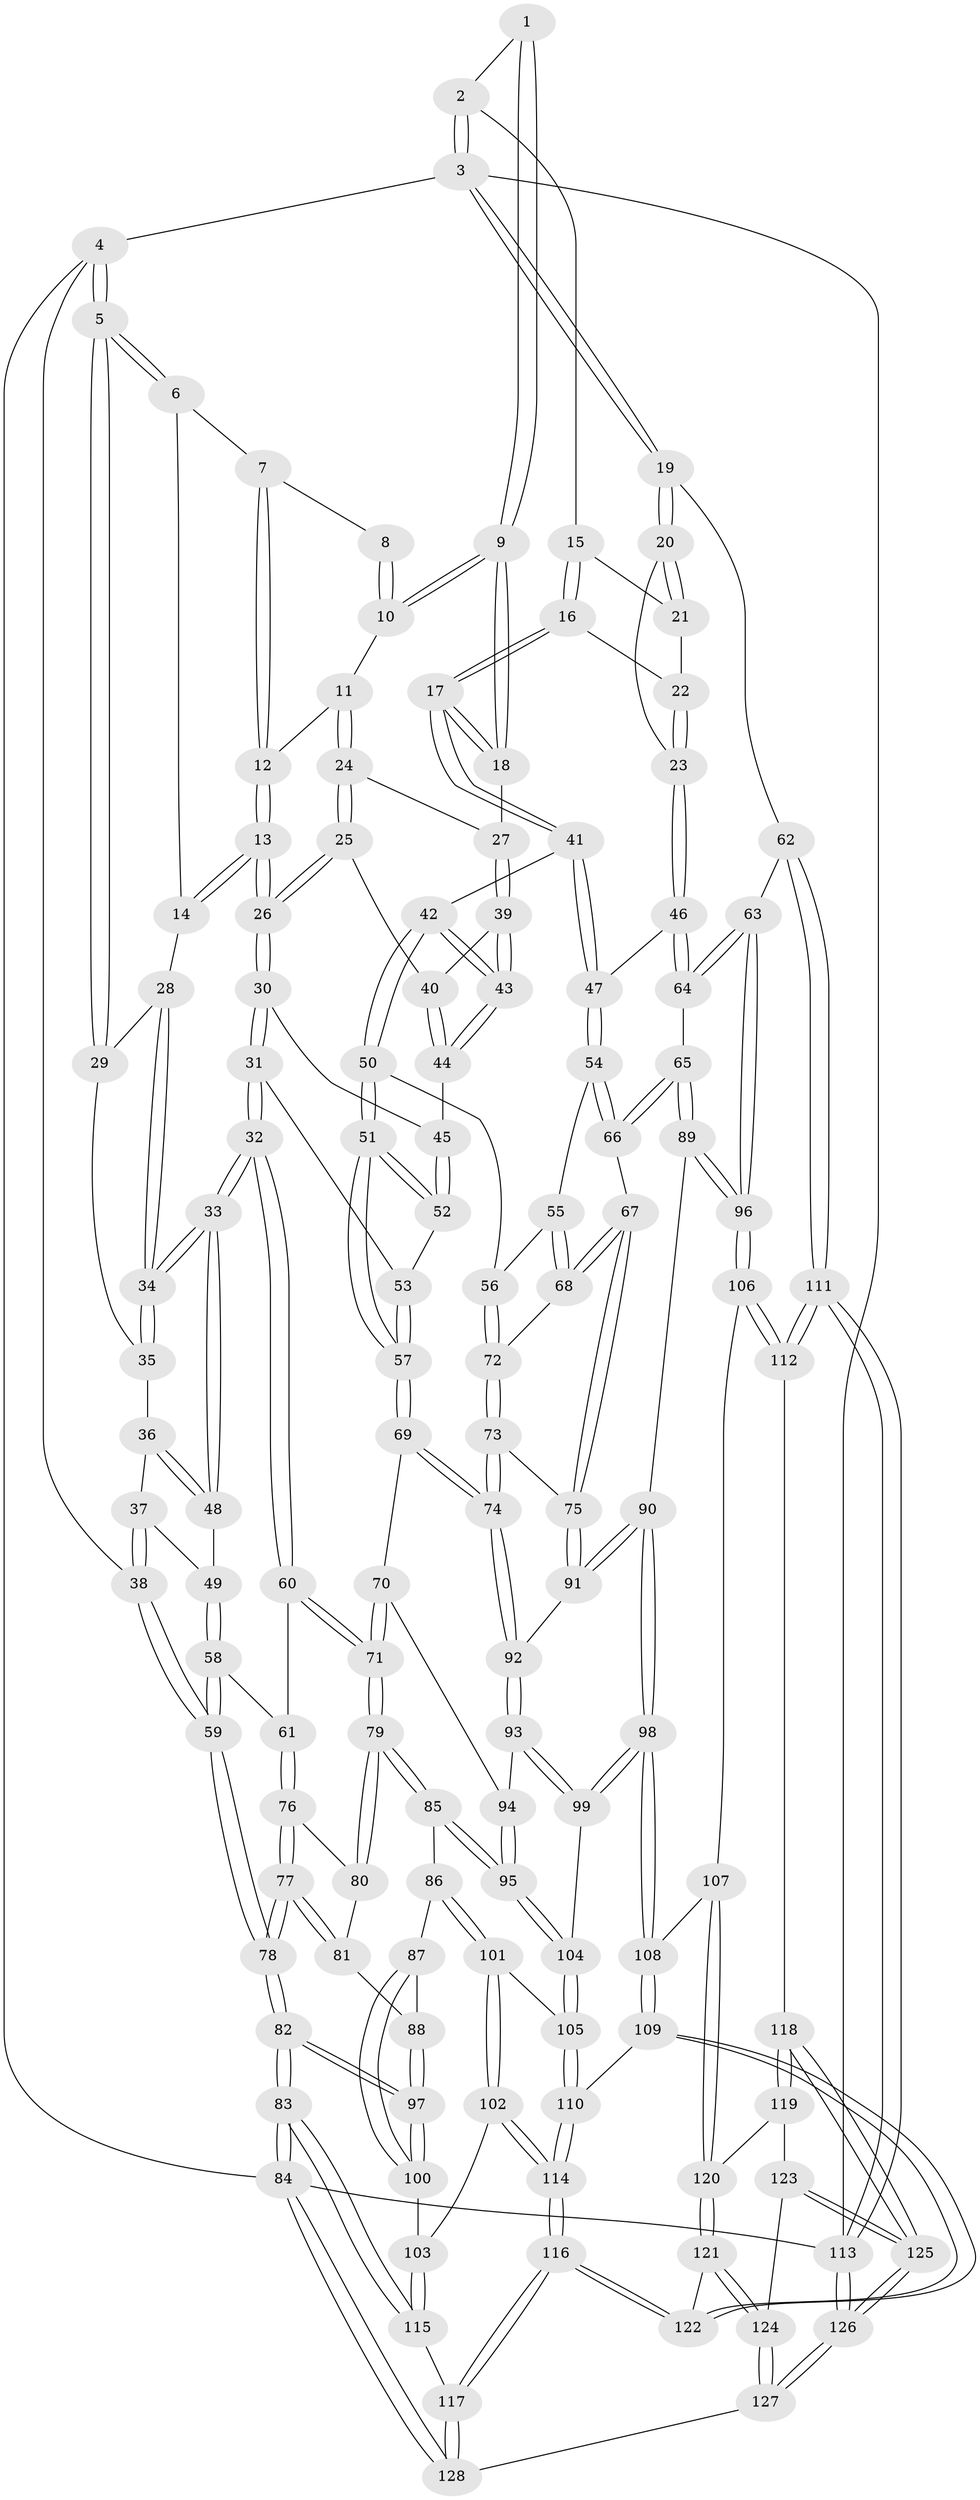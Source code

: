 // Generated by graph-tools (version 1.1) at 2025/11/02/27/25 16:11:59]
// undirected, 128 vertices, 317 edges
graph export_dot {
graph [start="1"]
  node [color=gray90,style=filled];
  1 [pos="+0.6838999008428551+0"];
  2 [pos="+0.9605362352702635+0"];
  3 [pos="+1+0"];
  4 [pos="+0+0"];
  5 [pos="+0+0"];
  6 [pos="+0.2391060352642843+0"];
  7 [pos="+0.36210556333331595+0"];
  8 [pos="+0.42237484844740136+0"];
  9 [pos="+0.609984139114703+0.08859718848669852"];
  10 [pos="+0.5202439334849199+0.06209133074813062"];
  11 [pos="+0.4698347179999204+0.10754243263669519"];
  12 [pos="+0.39472386527160863+0.07230553178191089"];
  13 [pos="+0.3316009316942811+0.14404655541419437"];
  14 [pos="+0.2523196858685398+0.09412992372207427"];
  15 [pos="+0.907477190409372+0"];
  16 [pos="+0.6744192572437153+0.14945600829017955"];
  17 [pos="+0.6731147906561206+0.15058885451715356"];
  18 [pos="+0.6394884750215473+0.13823881174235547"];
  19 [pos="+1+0.2740790881180377"];
  20 [pos="+0.9434774166820675+0.2410581972418506"];
  21 [pos="+0.9024963493372854+0"];
  22 [pos="+0.8198486782733377+0.12156744197361552"];
  23 [pos="+0.8698311767638157+0.27107529975919303"];
  24 [pos="+0.47008183053764807+0.11109816952195373"];
  25 [pos="+0.44614036971589643+0.19453334637927505"];
  26 [pos="+0.35745388790670435+0.24022302030946527"];
  27 [pos="+0.5710443791296372+0.18373885310449653"];
  28 [pos="+0.24688712447204783+0.09815345186718542"];
  29 [pos="+0.0783692762271504+0.10210058786423837"];
  30 [pos="+0.3548498836209846+0.24773951088821763"];
  31 [pos="+0.30280366614289816+0.3086890802980854"];
  32 [pos="+0.255184926829274+0.339010941900425"];
  33 [pos="+0.22646591485767475+0.3186408582679649"];
  34 [pos="+0.1874106874729568+0.20541149499840194"];
  35 [pos="+0.08715458364533761+0.14340457458923433"];
  36 [pos="+0.05620386413805215+0.20577584375973232"];
  37 [pos="+0.011374829767471334+0.23083139909423603"];
  38 [pos="+0+0.23900722270219688"];
  39 [pos="+0.545098182650407+0.21546241715550413"];
  40 [pos="+0.5004085932145647+0.21103012817040537"];
  41 [pos="+0.7272339856050074+0.26252108238949073"];
  42 [pos="+0.5589728251417215+0.30038891073410234"];
  43 [pos="+0.556390721656632+0.29508656082614776"];
  44 [pos="+0.47791643858410904+0.27958277018360667"];
  45 [pos="+0.4409935669792714+0.2871911052061507"];
  46 [pos="+0.8521017142790551+0.28551519439285666"];
  47 [pos="+0.7620319191120541+0.29513548429836534"];
  48 [pos="+0.13631065662378714+0.31136086963461584"];
  49 [pos="+0.057942865801734605+0.33960737417442083"];
  50 [pos="+0.545944992445148+0.3678305134416826"];
  51 [pos="+0.5238071091536394+0.3792756089718778"];
  52 [pos="+0.4827696996899679+0.34927106978481914"];
  53 [pos="+0.3849374433107773+0.35220823412294083"];
  54 [pos="+0.7505476759061438+0.31839764057588665"];
  55 [pos="+0.7139941274952453+0.34773607371371695"];
  56 [pos="+0.5855090792182309+0.38759958118559257"];
  57 [pos="+0.4788755018480898+0.44261636465517723"];
  58 [pos="+0.026305226095873636+0.37028853881586665"];
  59 [pos="+0+0.36594092681311025"];
  60 [pos="+0.2545856450361238+0.3515750643471854"];
  61 [pos="+0.07299317670009305+0.45459071982364224"];
  62 [pos="+1+0.570162519183146"];
  63 [pos="+1+0.5687650070581436"];
  64 [pos="+0.9274772533950962+0.5053667333679424"];
  65 [pos="+0.8279758701321872+0.5390882399667524"];
  66 [pos="+0.7727572440783018+0.49923085371648723"];
  67 [pos="+0.694710549363113+0.5018502143300757"];
  68 [pos="+0.6784061065481249+0.43201742522320197"];
  69 [pos="+0.4710652248905672+0.46946940915982277"];
  70 [pos="+0.37787879070238306+0.4999657973979046"];
  71 [pos="+0.27911083638300344+0.47031441400540863"];
  72 [pos="+0.6069064180882765+0.43201678482431066"];
  73 [pos="+0.6079538011517506+0.475830404419259"];
  74 [pos="+0.5169053492915968+0.5173118921774658"];
  75 [pos="+0.6641416675975728+0.51951233407346"];
  76 [pos="+0.07157873528046214+0.4699923909001112"];
  77 [pos="+0+0.5249580776476345"];
  78 [pos="+0+0.5545981306560789"];
  79 [pos="+0.24443732464622164+0.5245458613685418"];
  80 [pos="+0.07686468959073436+0.4796205098720667"];
  81 [pos="+0.0741419205297114+0.5344445309528139"];
  82 [pos="+0+0.6933634421807987"];
  83 [pos="+0+0.9474252200849407"];
  84 [pos="+0+1"];
  85 [pos="+0.2396797424103765+0.5417227680130613"];
  86 [pos="+0.20087159949149033+0.6121225844155754"];
  87 [pos="+0.15599276170693524+0.6240220708191176"];
  88 [pos="+0.07975658047449997+0.5843134792079429"];
  89 [pos="+0.7727539402041188+0.6718277354002513"];
  90 [pos="+0.7013345887081531+0.655018957830705"];
  91 [pos="+0.6393581940032865+0.5920288524267568"];
  92 [pos="+0.5394935952150047+0.6025741388976432"];
  93 [pos="+0.5145576043199195+0.6397043993625859"];
  94 [pos="+0.37820511413383434+0.5011540823057666"];
  95 [pos="+0.40617757860192455+0.6722318687789731"];
  96 [pos="+0.8122052460054714+0.7516431462585418"];
  97 [pos="+0+0.6879612743478933"];
  98 [pos="+0.5795425144621835+0.7592712296261799"];
  99 [pos="+0.48734583327164177+0.6905956529414514"];
  100 [pos="+0.13024460975292396+0.6659922453346971"];
  101 [pos="+0.25698118133553605+0.6983666025252829"];
  102 [pos="+0.19493171458565065+0.8010309193920185"];
  103 [pos="+0.08951082081659294+0.7994104158309884"];
  104 [pos="+0.4225997274322265+0.7078764524437735"];
  105 [pos="+0.39672078584080694+0.7347207271704448"];
  106 [pos="+0.8118454265759963+0.7675921088736981"];
  107 [pos="+0.6844431495981055+0.8286824286341506"];
  108 [pos="+0.6045404272349235+0.81871336423877"];
  109 [pos="+0.5753871006233248+0.86560841930619"];
  110 [pos="+0.3851952433029984+0.8146108899242536"];
  111 [pos="+1+1"];
  112 [pos="+0.8667393696734993+0.8469693831376034"];
  113 [pos="+1+1"];
  114 [pos="+0.3306747613764691+0.9435094258445097"];
  115 [pos="+0+0.8545683428447404"];
  116 [pos="+0.3308720267084558+0.9529450653607566"];
  117 [pos="+0.3204238543769052+0.9970188826365318"];
  118 [pos="+0.784886141436353+0.9509376445385106"];
  119 [pos="+0.7170835300949272+0.9271099510205165"];
  120 [pos="+0.6978065767318268+0.8929222443003352"];
  121 [pos="+0.5932144886553586+0.9757707520610944"];
  122 [pos="+0.568039245964016+0.8983631397926646"];
  123 [pos="+0.6874446159583587+0.9597125766948513"];
  124 [pos="+0.5943109435635845+0.9829130646637191"];
  125 [pos="+0.7823545711278919+1"];
  126 [pos="+0.8032894267182857+1"];
  127 [pos="+0.5518392671402573+1"];
  128 [pos="+0.32609191010749+1"];
  1 -- 2;
  1 -- 9;
  1 -- 9;
  2 -- 3;
  2 -- 3;
  2 -- 15;
  3 -- 4;
  3 -- 19;
  3 -- 19;
  3 -- 113;
  4 -- 5;
  4 -- 5;
  4 -- 38;
  4 -- 84;
  5 -- 6;
  5 -- 6;
  5 -- 29;
  5 -- 29;
  6 -- 7;
  6 -- 14;
  7 -- 8;
  7 -- 12;
  7 -- 12;
  8 -- 10;
  8 -- 10;
  9 -- 10;
  9 -- 10;
  9 -- 18;
  9 -- 18;
  10 -- 11;
  11 -- 12;
  11 -- 24;
  11 -- 24;
  12 -- 13;
  12 -- 13;
  13 -- 14;
  13 -- 14;
  13 -- 26;
  13 -- 26;
  14 -- 28;
  15 -- 16;
  15 -- 16;
  15 -- 21;
  16 -- 17;
  16 -- 17;
  16 -- 22;
  17 -- 18;
  17 -- 18;
  17 -- 41;
  17 -- 41;
  18 -- 27;
  19 -- 20;
  19 -- 20;
  19 -- 62;
  20 -- 21;
  20 -- 21;
  20 -- 23;
  21 -- 22;
  22 -- 23;
  22 -- 23;
  23 -- 46;
  23 -- 46;
  24 -- 25;
  24 -- 25;
  24 -- 27;
  25 -- 26;
  25 -- 26;
  25 -- 40;
  26 -- 30;
  26 -- 30;
  27 -- 39;
  27 -- 39;
  28 -- 29;
  28 -- 34;
  28 -- 34;
  29 -- 35;
  30 -- 31;
  30 -- 31;
  30 -- 45;
  31 -- 32;
  31 -- 32;
  31 -- 53;
  32 -- 33;
  32 -- 33;
  32 -- 60;
  32 -- 60;
  33 -- 34;
  33 -- 34;
  33 -- 48;
  33 -- 48;
  34 -- 35;
  34 -- 35;
  35 -- 36;
  36 -- 37;
  36 -- 48;
  36 -- 48;
  37 -- 38;
  37 -- 38;
  37 -- 49;
  38 -- 59;
  38 -- 59;
  39 -- 40;
  39 -- 43;
  39 -- 43;
  40 -- 44;
  40 -- 44;
  41 -- 42;
  41 -- 47;
  41 -- 47;
  42 -- 43;
  42 -- 43;
  42 -- 50;
  42 -- 50;
  43 -- 44;
  43 -- 44;
  44 -- 45;
  45 -- 52;
  45 -- 52;
  46 -- 47;
  46 -- 64;
  46 -- 64;
  47 -- 54;
  47 -- 54;
  48 -- 49;
  49 -- 58;
  49 -- 58;
  50 -- 51;
  50 -- 51;
  50 -- 56;
  51 -- 52;
  51 -- 52;
  51 -- 57;
  51 -- 57;
  52 -- 53;
  53 -- 57;
  53 -- 57;
  54 -- 55;
  54 -- 66;
  54 -- 66;
  55 -- 56;
  55 -- 68;
  55 -- 68;
  56 -- 72;
  56 -- 72;
  57 -- 69;
  57 -- 69;
  58 -- 59;
  58 -- 59;
  58 -- 61;
  59 -- 78;
  59 -- 78;
  60 -- 61;
  60 -- 71;
  60 -- 71;
  61 -- 76;
  61 -- 76;
  62 -- 63;
  62 -- 111;
  62 -- 111;
  63 -- 64;
  63 -- 64;
  63 -- 96;
  63 -- 96;
  64 -- 65;
  65 -- 66;
  65 -- 66;
  65 -- 89;
  65 -- 89;
  66 -- 67;
  67 -- 68;
  67 -- 68;
  67 -- 75;
  67 -- 75;
  68 -- 72;
  69 -- 70;
  69 -- 74;
  69 -- 74;
  70 -- 71;
  70 -- 71;
  70 -- 94;
  71 -- 79;
  71 -- 79;
  72 -- 73;
  72 -- 73;
  73 -- 74;
  73 -- 74;
  73 -- 75;
  74 -- 92;
  74 -- 92;
  75 -- 91;
  75 -- 91;
  76 -- 77;
  76 -- 77;
  76 -- 80;
  77 -- 78;
  77 -- 78;
  77 -- 81;
  77 -- 81;
  78 -- 82;
  78 -- 82;
  79 -- 80;
  79 -- 80;
  79 -- 85;
  79 -- 85;
  80 -- 81;
  81 -- 88;
  82 -- 83;
  82 -- 83;
  82 -- 97;
  82 -- 97;
  83 -- 84;
  83 -- 84;
  83 -- 115;
  83 -- 115;
  84 -- 128;
  84 -- 128;
  84 -- 113;
  85 -- 86;
  85 -- 95;
  85 -- 95;
  86 -- 87;
  86 -- 101;
  86 -- 101;
  87 -- 88;
  87 -- 100;
  87 -- 100;
  88 -- 97;
  88 -- 97;
  89 -- 90;
  89 -- 96;
  89 -- 96;
  90 -- 91;
  90 -- 91;
  90 -- 98;
  90 -- 98;
  91 -- 92;
  92 -- 93;
  92 -- 93;
  93 -- 94;
  93 -- 99;
  93 -- 99;
  94 -- 95;
  94 -- 95;
  95 -- 104;
  95 -- 104;
  96 -- 106;
  96 -- 106;
  97 -- 100;
  97 -- 100;
  98 -- 99;
  98 -- 99;
  98 -- 108;
  98 -- 108;
  99 -- 104;
  100 -- 103;
  101 -- 102;
  101 -- 102;
  101 -- 105;
  102 -- 103;
  102 -- 114;
  102 -- 114;
  103 -- 115;
  103 -- 115;
  104 -- 105;
  104 -- 105;
  105 -- 110;
  105 -- 110;
  106 -- 107;
  106 -- 112;
  106 -- 112;
  107 -- 108;
  107 -- 120;
  107 -- 120;
  108 -- 109;
  108 -- 109;
  109 -- 110;
  109 -- 122;
  109 -- 122;
  110 -- 114;
  110 -- 114;
  111 -- 112;
  111 -- 112;
  111 -- 113;
  111 -- 113;
  112 -- 118;
  113 -- 126;
  113 -- 126;
  114 -- 116;
  114 -- 116;
  115 -- 117;
  116 -- 117;
  116 -- 117;
  116 -- 122;
  116 -- 122;
  117 -- 128;
  117 -- 128;
  118 -- 119;
  118 -- 119;
  118 -- 125;
  118 -- 125;
  119 -- 120;
  119 -- 123;
  120 -- 121;
  120 -- 121;
  121 -- 122;
  121 -- 124;
  121 -- 124;
  123 -- 124;
  123 -- 125;
  123 -- 125;
  124 -- 127;
  124 -- 127;
  125 -- 126;
  125 -- 126;
  126 -- 127;
  126 -- 127;
  127 -- 128;
}
